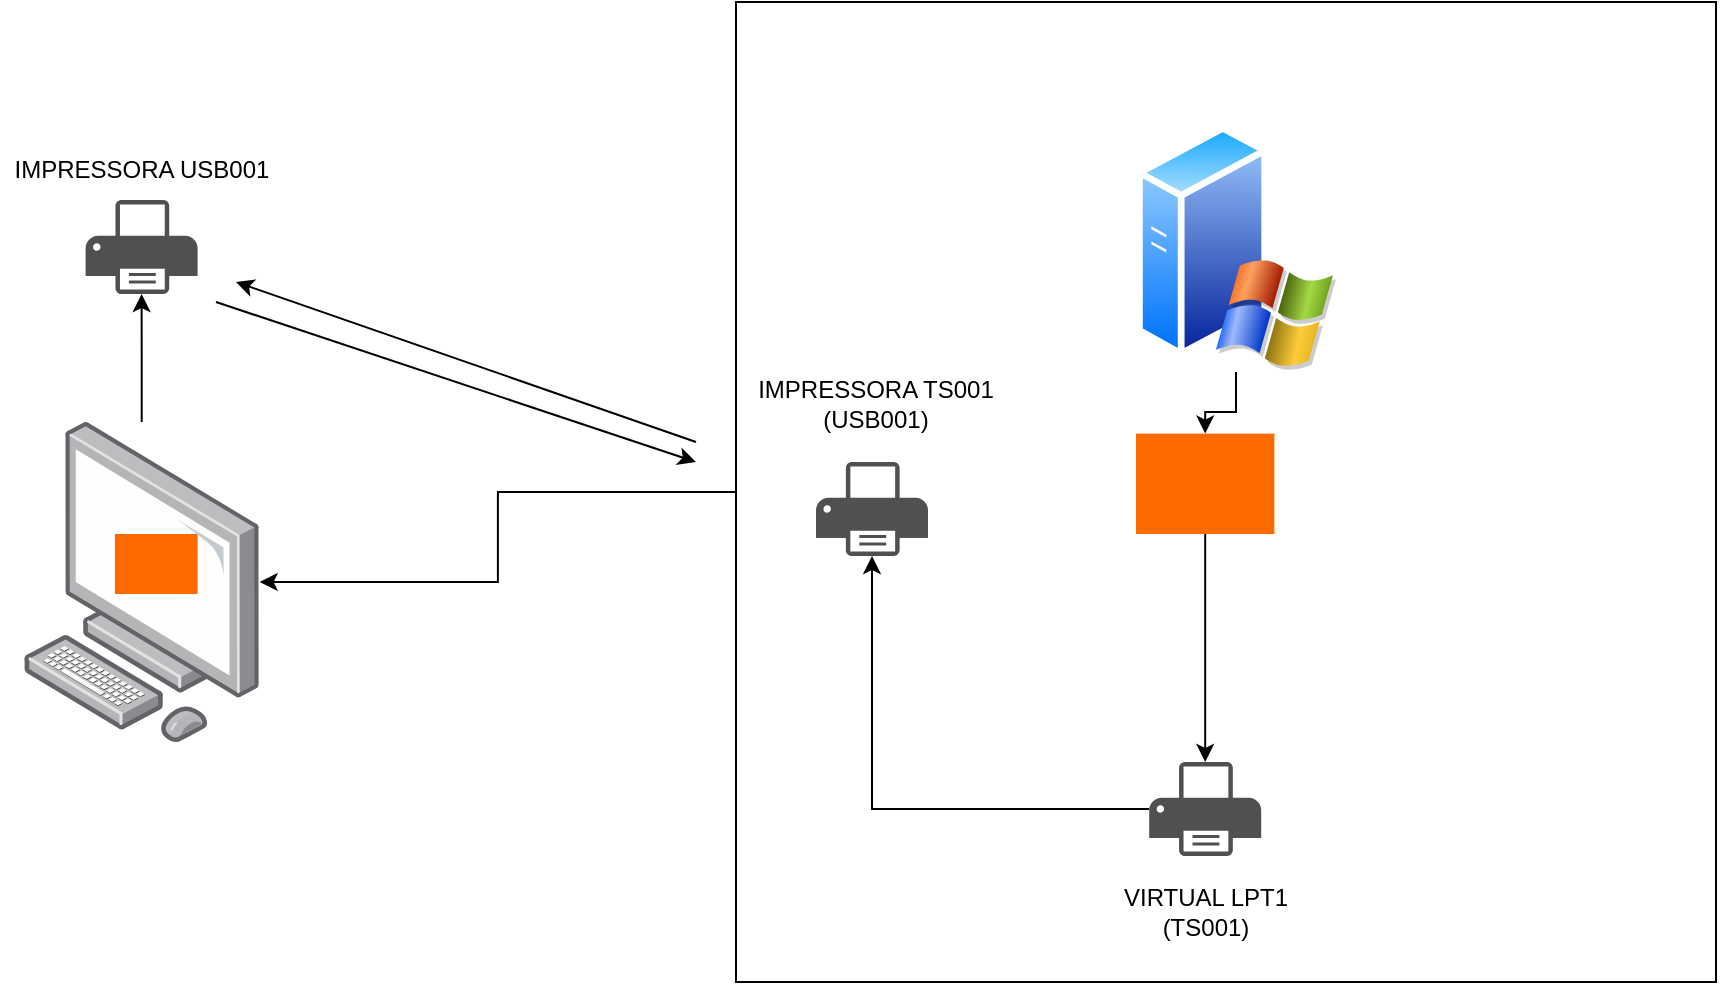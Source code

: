 <mxfile version="26.0.7">
  <diagram name="Página-1" id="R0nLxPjaxTXXxvtiQzR1">
    <mxGraphModel dx="1434" dy="744" grid="1" gridSize="10" guides="1" tooltips="1" connect="1" arrows="1" fold="1" page="1" pageScale="1" pageWidth="827" pageHeight="1169" math="0" shadow="0">
      <root>
        <mxCell id="0" />
        <mxCell id="1" parent="0" />
        <mxCell id="1RIKbaksWW-ZCpQwUyDl-5" value="" style="whiteSpace=wrap;html=1;aspect=fixed;fillColor=none;" vertex="1" parent="1">
          <mxGeometry x="440" y="100" width="490" height="490" as="geometry" />
        </mxCell>
        <mxCell id="1RIKbaksWW-ZCpQwUyDl-8" style="edgeStyle=orthogonalEdgeStyle;rounded=0;orthogonalLoop=1;jettySize=auto;html=1;" edge="1" parent="1" source="1RIKbaksWW-ZCpQwUyDl-1" target="1RIKbaksWW-ZCpQwUyDl-4">
          <mxGeometry relative="1" as="geometry" />
        </mxCell>
        <mxCell id="1RIKbaksWW-ZCpQwUyDl-1" value="" style="image;points=[];aspect=fixed;html=1;align=center;shadow=0;dashed=0;image=img/lib/allied_telesis/computer_and_terminals/Personal_Computer.svg;" vertex="1" parent="1">
          <mxGeometry x="83.77" y="310" width="118.06" height="160" as="geometry" />
        </mxCell>
        <mxCell id="1RIKbaksWW-ZCpQwUyDl-18" style="edgeStyle=orthogonalEdgeStyle;rounded=0;orthogonalLoop=1;jettySize=auto;html=1;" edge="1" parent="1" source="1RIKbaksWW-ZCpQwUyDl-2" target="1RIKbaksWW-ZCpQwUyDl-3">
          <mxGeometry relative="1" as="geometry" />
        </mxCell>
        <mxCell id="1RIKbaksWW-ZCpQwUyDl-2" value="" style="image;aspect=fixed;perimeter=ellipsePerimeter;html=1;align=center;shadow=0;dashed=0;spacingTop=3;image=img/lib/active_directory/windows_server_2.svg;" vertex="1" parent="1">
          <mxGeometry x="640" y="160" width="100" height="125" as="geometry" />
        </mxCell>
        <mxCell id="1RIKbaksWW-ZCpQwUyDl-19" style="edgeStyle=orthogonalEdgeStyle;rounded=0;orthogonalLoop=1;jettySize=auto;html=1;" edge="1" parent="1" source="1RIKbaksWW-ZCpQwUyDl-3" target="1RIKbaksWW-ZCpQwUyDl-12">
          <mxGeometry relative="1" as="geometry" />
        </mxCell>
        <mxCell id="1RIKbaksWW-ZCpQwUyDl-3" value="" style="points=[];aspect=fixed;html=1;align=center;shadow=0;dashed=0;fillColor=#FF6A00;strokeColor=none;shape=mxgraph.alibaba_cloud.miniappdev;" vertex="1" parent="1">
          <mxGeometry x="640" y="315.8" width="69.2" height="50.21" as="geometry" />
        </mxCell>
        <mxCell id="1RIKbaksWW-ZCpQwUyDl-4" value="" style="sketch=0;pointerEvents=1;shadow=0;dashed=0;html=1;strokeColor=none;fillColor=#505050;labelPosition=center;verticalLabelPosition=bottom;verticalAlign=top;outlineConnect=0;align=center;shape=mxgraph.office.devices.printer;" vertex="1" parent="1">
          <mxGeometry x="114.8" y="199" width="56" height="47" as="geometry" />
        </mxCell>
        <mxCell id="1RIKbaksWW-ZCpQwUyDl-7" style="edgeStyle=orthogonalEdgeStyle;rounded=0;orthogonalLoop=1;jettySize=auto;html=1;" edge="1" parent="1" source="1RIKbaksWW-ZCpQwUyDl-5" target="1RIKbaksWW-ZCpQwUyDl-1">
          <mxGeometry relative="1" as="geometry" />
        </mxCell>
        <mxCell id="1RIKbaksWW-ZCpQwUyDl-9" value="" style="points=[];aspect=fixed;html=1;align=center;shadow=0;dashed=0;fillColor=#FF6A00;strokeColor=none;shape=mxgraph.alibaba_cloud.miniappdev;" vertex="1" parent="1">
          <mxGeometry x="129.46" y="366.01" width="41.34" height="30" as="geometry" />
        </mxCell>
        <mxCell id="1RIKbaksWW-ZCpQwUyDl-10" value="" style="sketch=0;pointerEvents=1;shadow=0;dashed=0;html=1;strokeColor=none;fillColor=#505050;labelPosition=center;verticalLabelPosition=bottom;verticalAlign=top;outlineConnect=0;align=center;shape=mxgraph.office.devices.printer;" vertex="1" parent="1">
          <mxGeometry x="480" y="330" width="56" height="47" as="geometry" />
        </mxCell>
        <mxCell id="1RIKbaksWW-ZCpQwUyDl-11" value="IMPRESSORA USB001" style="text;html=1;align=center;verticalAlign=middle;whiteSpace=wrap;rounded=0;" vertex="1" parent="1">
          <mxGeometry x="72.8" y="169" width="140" height="30" as="geometry" />
        </mxCell>
        <mxCell id="1RIKbaksWW-ZCpQwUyDl-17" style="edgeStyle=orthogonalEdgeStyle;rounded=0;orthogonalLoop=1;jettySize=auto;html=1;" edge="1" parent="1" source="1RIKbaksWW-ZCpQwUyDl-12" target="1RIKbaksWW-ZCpQwUyDl-10">
          <mxGeometry relative="1" as="geometry" />
        </mxCell>
        <mxCell id="1RIKbaksWW-ZCpQwUyDl-12" value="" style="sketch=0;pointerEvents=1;shadow=0;dashed=0;html=1;strokeColor=none;fillColor=#505050;labelPosition=center;verticalLabelPosition=bottom;verticalAlign=top;outlineConnect=0;align=center;shape=mxgraph.office.devices.printer;" vertex="1" parent="1">
          <mxGeometry x="646.6" y="480" width="56" height="47" as="geometry" />
        </mxCell>
        <mxCell id="1RIKbaksWW-ZCpQwUyDl-13" value="IMPRESSORA TS001&lt;div&gt;(USB001)&lt;/div&gt;" style="text;html=1;align=center;verticalAlign=middle;whiteSpace=wrap;rounded=0;" vertex="1" parent="1">
          <mxGeometry x="440" y="285.8" width="140" height="30" as="geometry" />
        </mxCell>
        <mxCell id="1RIKbaksWW-ZCpQwUyDl-14" value="VIRTUAL LPT1&lt;div&gt;(TS001)&lt;/div&gt;" style="text;html=1;align=center;verticalAlign=middle;whiteSpace=wrap;rounded=0;" vertex="1" parent="1">
          <mxGeometry x="604.6" y="540" width="140" height="30" as="geometry" />
        </mxCell>
        <mxCell id="1RIKbaksWW-ZCpQwUyDl-21" value="" style="endArrow=classic;html=1;rounded=0;" edge="1" parent="1">
          <mxGeometry width="50" height="50" relative="1" as="geometry">
            <mxPoint x="180" y="250" as="sourcePoint" />
            <mxPoint x="420" y="330" as="targetPoint" />
          </mxGeometry>
        </mxCell>
        <mxCell id="1RIKbaksWW-ZCpQwUyDl-22" value="" style="endArrow=classic;html=1;rounded=0;" edge="1" parent="1">
          <mxGeometry width="50" height="50" relative="1" as="geometry">
            <mxPoint x="420" y="320" as="sourcePoint" />
            <mxPoint x="190" y="240" as="targetPoint" />
          </mxGeometry>
        </mxCell>
      </root>
    </mxGraphModel>
  </diagram>
</mxfile>
